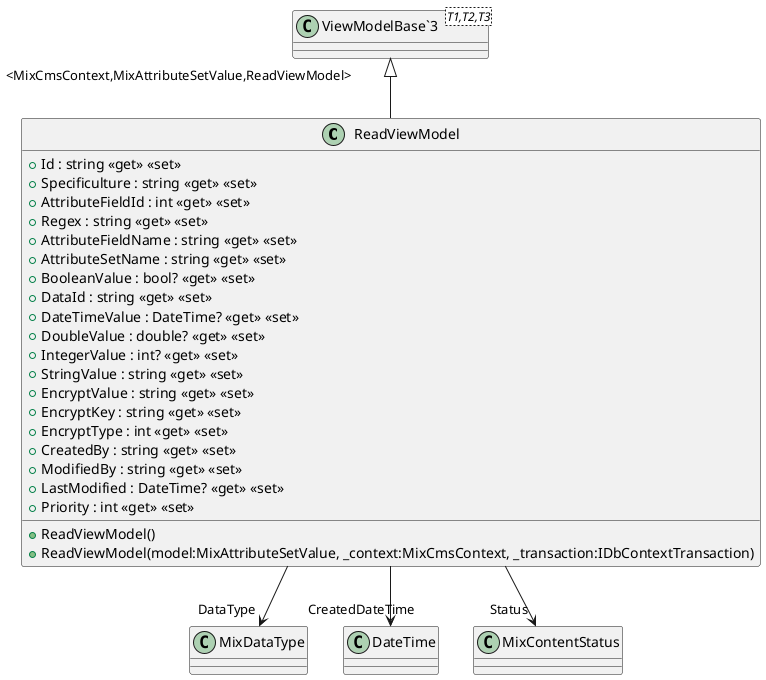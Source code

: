 @startuml
class ReadViewModel {
    + Id : string <<get>> <<set>>
    + Specificulture : string <<get>> <<set>>
    + AttributeFieldId : int <<get>> <<set>>
    + Regex : string <<get>> <<set>>
    + AttributeFieldName : string <<get>> <<set>>
    + AttributeSetName : string <<get>> <<set>>
    + BooleanValue : bool? <<get>> <<set>>
    + DataId : string <<get>> <<set>>
    + DateTimeValue : DateTime? <<get>> <<set>>
    + DoubleValue : double? <<get>> <<set>>
    + IntegerValue : int? <<get>> <<set>>
    + StringValue : string <<get>> <<set>>
    + EncryptValue : string <<get>> <<set>>
    + EncryptKey : string <<get>> <<set>>
    + EncryptType : int <<get>> <<set>>
    + CreatedBy : string <<get>> <<set>>
    + ModifiedBy : string <<get>> <<set>>
    + LastModified : DateTime? <<get>> <<set>>
    + Priority : int <<get>> <<set>>
    + ReadViewModel()
    + ReadViewModel(model:MixAttributeSetValue, _context:MixCmsContext, _transaction:IDbContextTransaction)
}
class "ViewModelBase`3"<T1,T2,T3> {
}
"ViewModelBase`3" "<MixCmsContext,MixAttributeSetValue,ReadViewModel>" <|-- ReadViewModel
ReadViewModel --> "DataType" MixDataType
ReadViewModel --> "CreatedDateTime" DateTime
ReadViewModel --> "Status" MixContentStatus
@enduml
